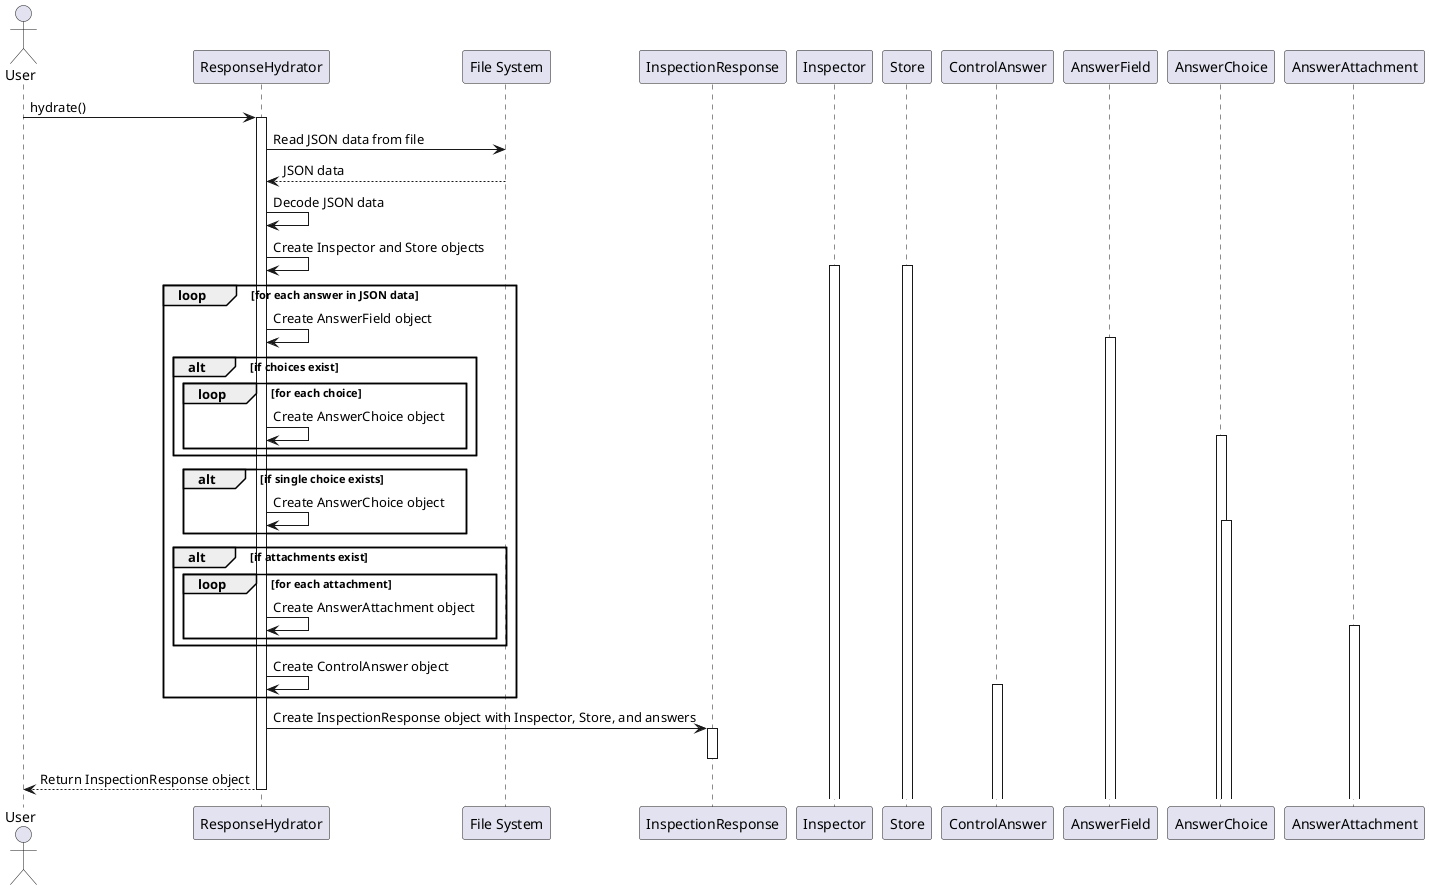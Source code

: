 @startuml

actor User
participant "ResponseHydrator" as RH
participant "File System" as FS
participant "InspectionResponse" as IR
participant "Inspector" as Insp
participant "Store" as Store
participant "ControlAnswer" as CA
participant "AnswerField" as AF
participant "AnswerChoice" as AC
participant "AnswerAttachment" as AA

User -> RH: hydrate()
activate RH

RH -> FS: Read JSON data from file
FS --> RH: JSON data

RH -> RH: Decode JSON data
RH -> RH: Create Inspector and Store objects
activate Insp
deactivate Insp
activate Store
deactivate Store

loop for each answer in JSON data
  RH -> RH: Create AnswerField object
  activate AF
  deactivate AF

  alt if choices exist
    loop for each choice
      RH -> RH: Create AnswerChoice object
      activate AC
      deactivate AC
    end
  end

  alt if single choice exists
    RH -> RH: Create AnswerChoice object
    activate AC
    deactivate AC
  end

  alt if attachments exist
    loop for each attachment
      RH -> RH: Create AnswerAttachment object
      activate AA
      deactivate AA
    end
  end

  RH -> RH: Create ControlAnswer object
  activate CA
  deactivate CA
end

RH -> IR: Create InspectionResponse object with Inspector, Store, and answers
activate IR
deactivate IR

RH --> User: Return InspectionResponse object
deactivate RH

@enduml
